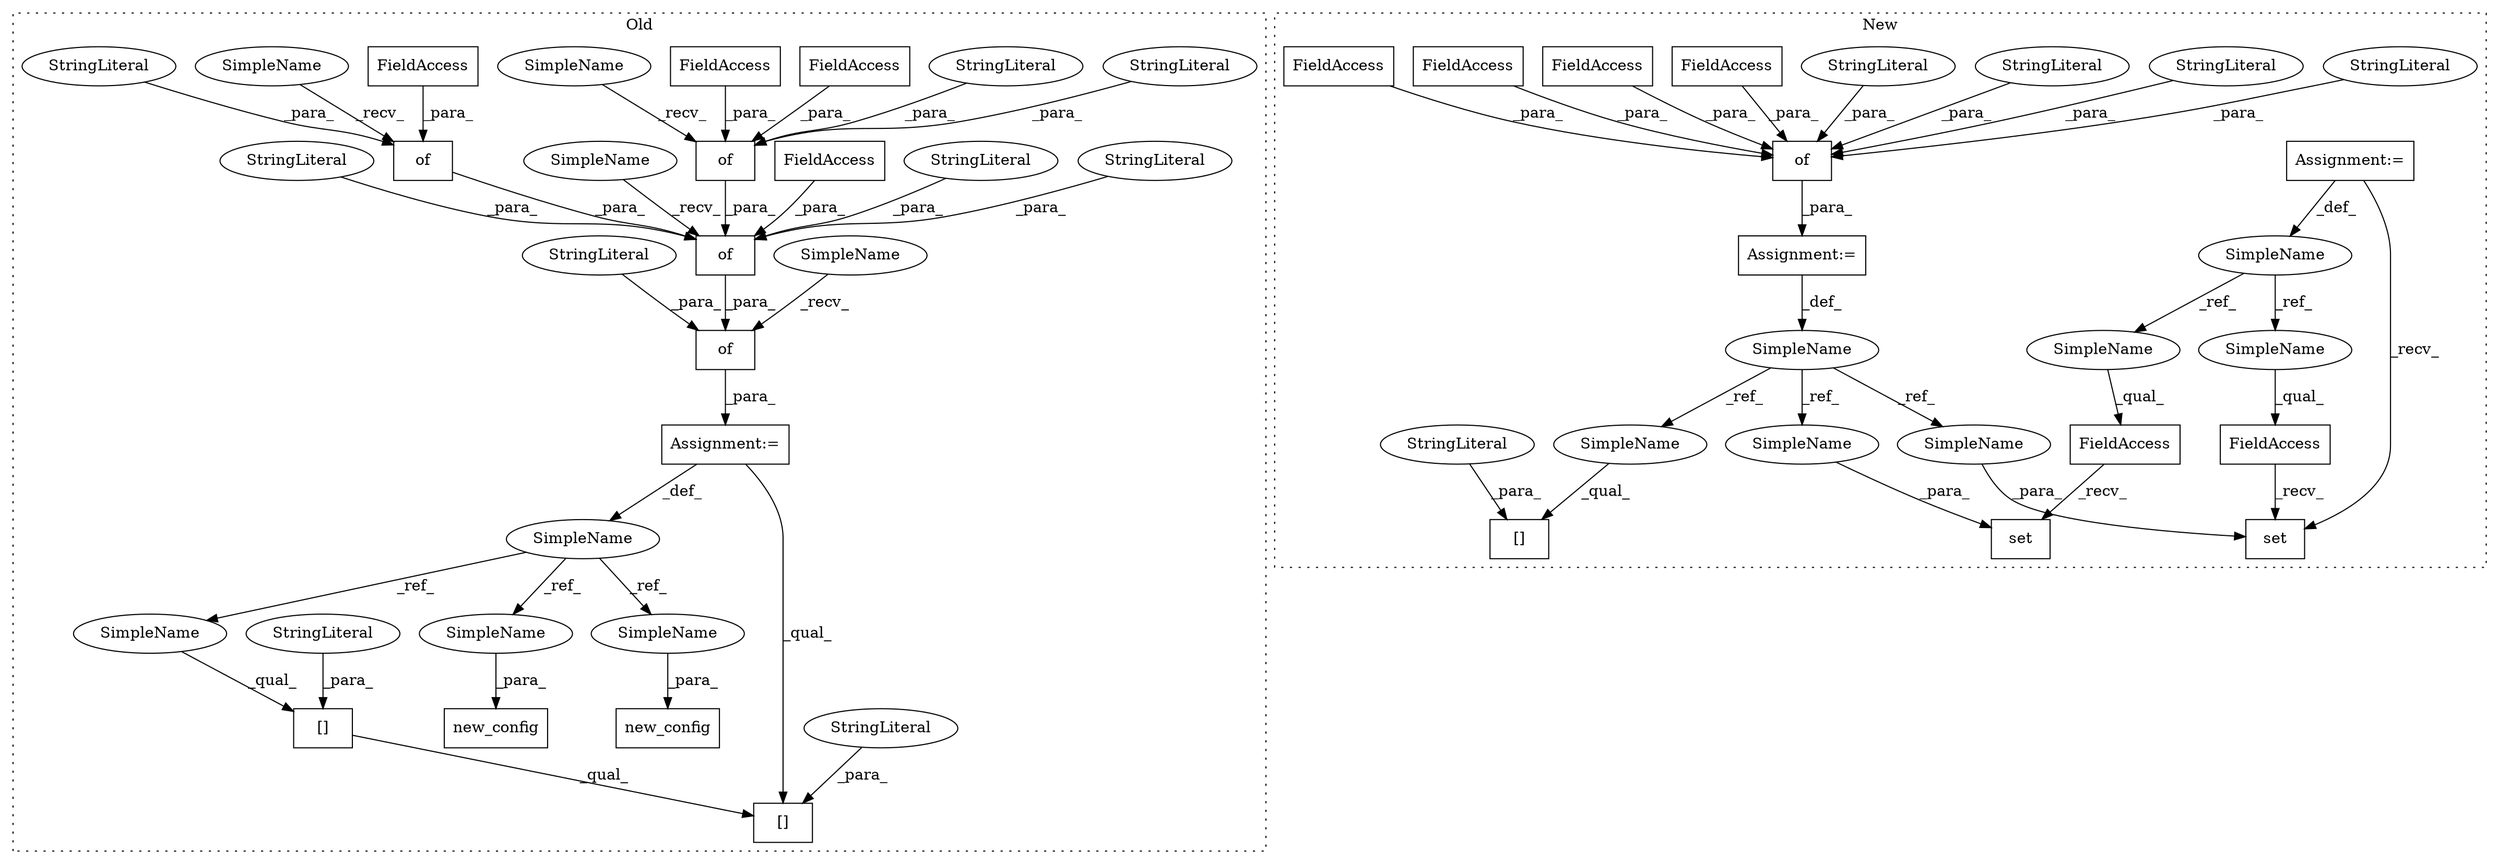 digraph G {
subgraph cluster0 {
1 [label="new_config" a="32" s="7674,7686" l="11,1" shape="box"];
5 [label="of" a="32" s="7089,7186" l="3,1" shape="box"];
6 [label="of" a="32" s="7167,7185" l="3,1" shape="box"];
8 [label="StringLiteral" a="45" s="7092" l="9" shape="ellipse"];
9 [label="of" a="32" s="7076,7187" l="3,1" shape="box"];
10 [label="StringLiteral" a="45" s="7110" l="11" shape="ellipse"];
12 [label="StringLiteral" a="45" s="7170" l="6" shape="ellipse"];
13 [label="StringLiteral" a="45" s="7154" l="8" shape="ellipse"];
14 [label="StringLiteral" a="45" s="7079" l="5" shape="ellipse"];
18 [label="of" a="32" s="7126,7152" l="3,1" shape="box"];
19 [label="StringLiteral" a="45" s="7129" l="5" shape="ellipse"];
20 [label="StringLiteral" a="45" s="7140" l="6" shape="ellipse"];
22 [label="Assignment:=" a="7" s="7071" l="1" shape="box"];
27 [label="FieldAccess" a="22" s="7102" l="7" shape="box"];
31 [label="SimpleName" a="42" s="7070" l="1" shape="ellipse"];
32 [label="new_config" a="32" s="7204,7216" l="11,1" shape="box"];
33 [label="FieldAccess" a="22" s="7147" l="5" shape="box"];
34 [label="FieldAccess" a="22" s="7135" l="4" shape="box"];
35 [label="FieldAccess" a="22" s="7177" l="8" shape="box"];
37 [label="[]" a="2" s="7591,7598" l="2,1" shape="box"];
39 [label="StringLiteral" a="45" s="7593" l="5" shape="ellipse"];
40 [label="[]" a="2" s="7591,7609" l="9,1" shape="box"];
42 [label="StringLiteral" a="45" s="7600" l="9" shape="ellipse"];
48 [label="SimpleName" a="42" s="7685" l="1" shape="ellipse"];
49 [label="SimpleName" a="42" s="7591" l="1" shape="ellipse"];
50 [label="SimpleName" a="42" s="7215" l="1" shape="ellipse"];
51 [label="SimpleName" a="42" s="7163" l="3" shape="ellipse"];
52 [label="SimpleName" a="42" s="7085" l="3" shape="ellipse"];
53 [label="SimpleName" a="42" s="7072" l="3" shape="ellipse"];
54 [label="SimpleName" a="42" s="7122" l="3" shape="ellipse"];
label = "Old";
style="dotted";
}
subgraph cluster1 {
2 [label="set" a="32" s="8317,8322" l="4,1" shape="box"];
3 [label="FieldAccess" a="22" s="8305" l="11" shape="box"];
4 [label="Assignment:=" a="7" s="7086" l="4" shape="box"];
7 [label="of" a="32" s="7611,7782" l="3,1" shape="box"];
11 [label="StringLiteral" a="45" s="7653" l="36" shape="ellipse"];
15 [label="StringLiteral" a="45" s="7739" l="34" shape="ellipse"];
16 [label="StringLiteral" a="45" s="7695" l="37" shape="ellipse"];
17 [label="StringLiteral" a="45" s="7614" l="30" shape="ellipse"];
21 [label="Assignment:=" a="7" s="7606" l="1" shape="box"];
23 [label="SimpleName" a="42" s="7086" l="4" shape="ellipse"];
24 [label="FieldAccess" a="22" s="7799" l="11" shape="box"];
25 [label="set" a="32" s="7811,7816" l="4,1" shape="box"];
26 [label="FieldAccess" a="22" s="7733" l="5" shape="box"];
28 [label="FieldAccess" a="22" s="7645" l="7" shape="box"];
29 [label="FieldAccess" a="22" s="7774" l="8" shape="box"];
30 [label="FieldAccess" a="22" s="7690" l="4" shape="box"];
36 [label="SimpleName" a="42" s="7605" l="1" shape="ellipse"];
38 [label="[]" a="2" s="8191,8223" l="2,1" shape="box"];
41 [label="StringLiteral" a="45" s="8193" l="30" shape="ellipse"];
43 [label="SimpleName" a="42" s="8305" l="4" shape="ellipse"];
44 [label="SimpleName" a="42" s="7799" l="4" shape="ellipse"];
45 [label="SimpleName" a="42" s="8321" l="1" shape="ellipse"];
46 [label="SimpleName" a="42" s="8191" l="1" shape="ellipse"];
47 [label="SimpleName" a="42" s="7815" l="1" shape="ellipse"];
label = "New";
style="dotted";
}
3 -> 2 [label="_recv_"];
4 -> 25 [label="_recv_"];
4 -> 23 [label="_def_"];
5 -> 9 [label="_para_"];
6 -> 5 [label="_para_"];
7 -> 21 [label="_para_"];
8 -> 5 [label="_para_"];
9 -> 22 [label="_para_"];
10 -> 5 [label="_para_"];
11 -> 7 [label="_para_"];
12 -> 6 [label="_para_"];
13 -> 5 [label="_para_"];
14 -> 9 [label="_para_"];
15 -> 7 [label="_para_"];
16 -> 7 [label="_para_"];
17 -> 7 [label="_para_"];
18 -> 5 [label="_para_"];
19 -> 18 [label="_para_"];
20 -> 18 [label="_para_"];
21 -> 36 [label="_def_"];
22 -> 40 [label="_qual_"];
22 -> 31 [label="_def_"];
23 -> 44 [label="_ref_"];
23 -> 43 [label="_ref_"];
24 -> 25 [label="_recv_"];
26 -> 7 [label="_para_"];
27 -> 5 [label="_para_"];
28 -> 7 [label="_para_"];
29 -> 7 [label="_para_"];
30 -> 7 [label="_para_"];
31 -> 50 [label="_ref_"];
31 -> 48 [label="_ref_"];
31 -> 49 [label="_ref_"];
33 -> 18 [label="_para_"];
34 -> 18 [label="_para_"];
35 -> 6 [label="_para_"];
36 -> 45 [label="_ref_"];
36 -> 47 [label="_ref_"];
36 -> 46 [label="_ref_"];
37 -> 40 [label="_qual_"];
39 -> 37 [label="_para_"];
41 -> 38 [label="_para_"];
42 -> 40 [label="_para_"];
43 -> 3 [label="_qual_"];
44 -> 24 [label="_qual_"];
45 -> 2 [label="_para_"];
46 -> 38 [label="_qual_"];
47 -> 25 [label="_para_"];
48 -> 1 [label="_para_"];
49 -> 37 [label="_qual_"];
50 -> 32 [label="_para_"];
51 -> 6 [label="_recv_"];
52 -> 5 [label="_recv_"];
53 -> 9 [label="_recv_"];
54 -> 18 [label="_recv_"];
}